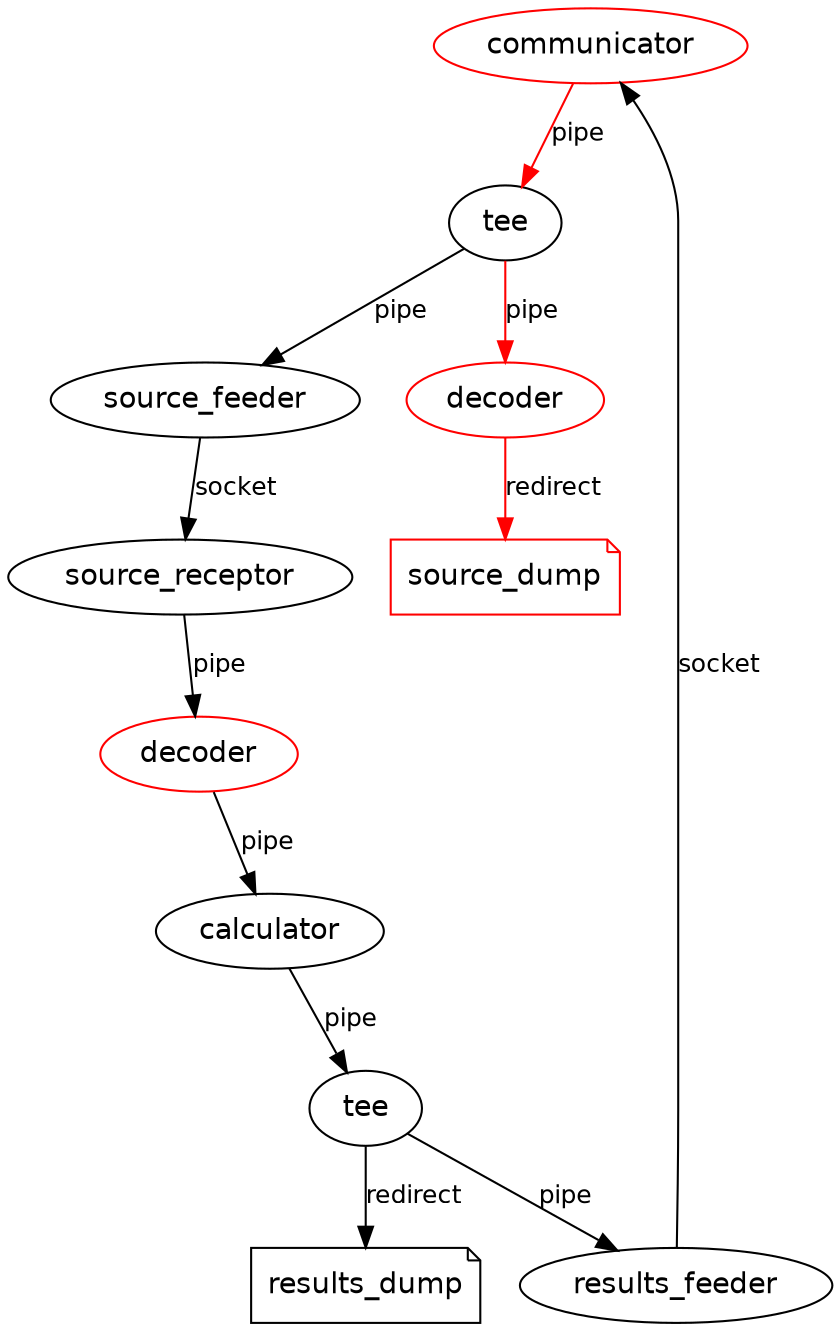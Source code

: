digraph {

  graph [
    // layout = circo
    // layout = fdp
    // layput = neato
    // layput = sfdp
    // layout = osage
    // layout = twopi
    // layout = dot
    // layput = patchwork
    // label = "Components and data flow among them. In red: already implemented."
    // labelloc = t
    fontname = Helvetica
    // rankdir = LR
    rankdir = TB
  ]

  node [
    fontname = Helvetica
    fontsize = 14
    shape = oval
    fillcolor = white
    style = filled
  ]

  edge [
    labelfloat = false
    fontname = Helvetica
    fontsize = 12
  ]

  communicator -> source_splitter -> decoder1 [
    label = "pipe"
    color = red
  ]

  source_splitter -> source_feeder [
    label = "pipe"
  ]

  decoder1 -> source_dump [
    label = "redirect"
    color = red
  ]

  communicator [
    color = red
  ]

  source_splitter [
    label = tee
  ]

  decoder1 [
    color = red
    label = decoder
  ]

  source_dump [
    shape = note
    color = red
  ]

  source_receptor -> decoder2 -> calculator -> results_splitter -> results_feeder [
    label = "pipe"
  ]

  results_splitter -> results_dump [
    label = "redirect"
  ]

  decoder2 [
    color = red
    label = decoder
  ]

  results_splitter [
    label = tee
  ]

  results_dump [
    shape = note
  ]

  results_feeder -> communicator [
    label = "socket"
    weight = 1
  ]

  source_feeder -> source_receptor [
    label = "socket"
  ]
}
